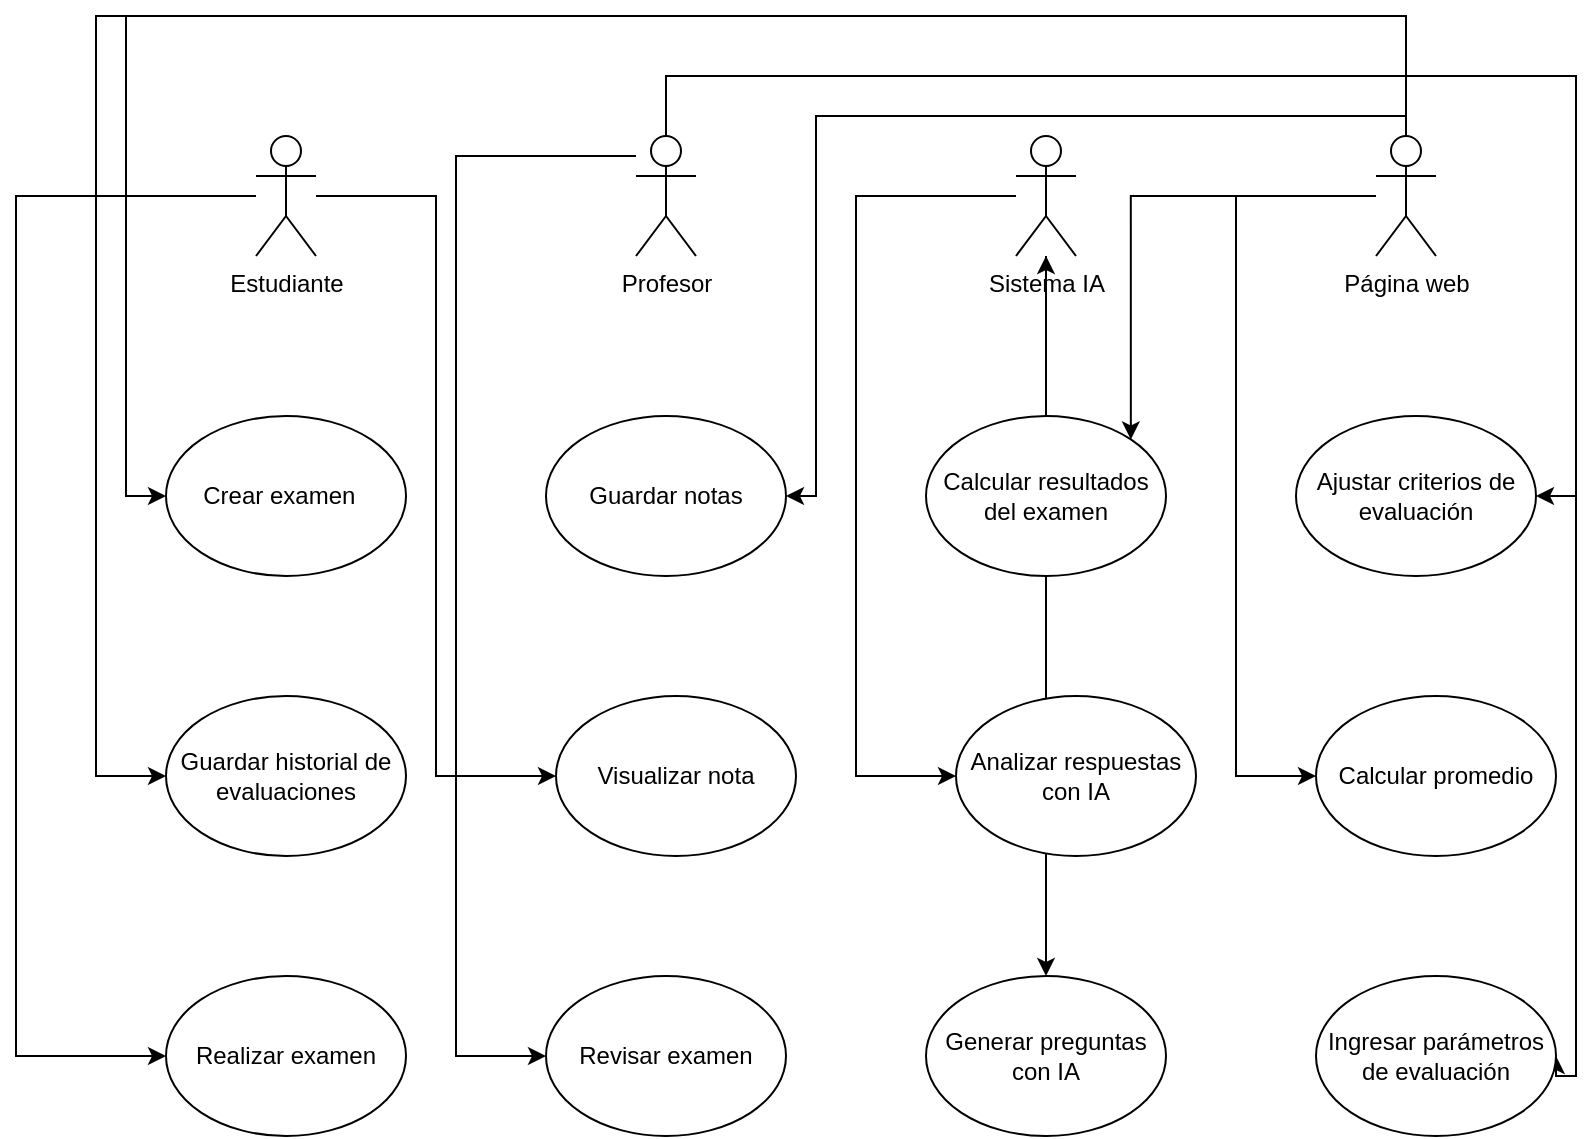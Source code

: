 <mxfile version="26.2.13">
  <diagram name="Página-1" id="vkiyXSqotUK001SRrdO8">
    <mxGraphModel dx="1863" dy="570" grid="1" gridSize="10" guides="1" tooltips="1" connect="1" arrows="1" fold="1" page="1" pageScale="1" pageWidth="827" pageHeight="1169" math="0" shadow="0">
      <root>
        <mxCell id="0" />
        <mxCell id="1" parent="0" />
        <mxCell id="fIKLDwscIjLGTmXY1k3A-29" style="edgeStyle=orthogonalEdgeStyle;rounded=0;orthogonalLoop=1;jettySize=auto;html=1;entryX=0;entryY=0.5;entryDx=0;entryDy=0;" edge="1" parent="1" source="fIKLDwscIjLGTmXY1k3A-1" target="fIKLDwscIjLGTmXY1k3A-18">
          <mxGeometry relative="1" as="geometry" />
        </mxCell>
        <mxCell id="fIKLDwscIjLGTmXY1k3A-40" style="edgeStyle=orthogonalEdgeStyle;rounded=0;orthogonalLoop=1;jettySize=auto;html=1;entryX=0;entryY=0.5;entryDx=0;entryDy=0;" edge="1" parent="1" source="fIKLDwscIjLGTmXY1k3A-1" target="fIKLDwscIjLGTmXY1k3A-39">
          <mxGeometry relative="1" as="geometry">
            <mxPoint y="620" as="targetPoint" />
            <Array as="points">
              <mxPoint x="-20" y="200" />
              <mxPoint x="-20" y="630" />
            </Array>
          </mxGeometry>
        </mxCell>
        <mxCell id="fIKLDwscIjLGTmXY1k3A-1" value="Estudiante" style="shape=umlActor;verticalLabelPosition=bottom;verticalAlign=top;html=1;outlineConnect=0;" vertex="1" parent="1">
          <mxGeometry x="100" y="170" width="30" height="60" as="geometry" />
        </mxCell>
        <mxCell id="fIKLDwscIjLGTmXY1k3A-27" style="edgeStyle=orthogonalEdgeStyle;rounded=0;orthogonalLoop=1;jettySize=auto;html=1;entryX=1;entryY=0.5;entryDx=0;entryDy=0;" edge="1" parent="1" source="fIKLDwscIjLGTmXY1k3A-4" target="fIKLDwscIjLGTmXY1k3A-16">
          <mxGeometry relative="1" as="geometry">
            <Array as="points">
              <mxPoint x="305" y="140" />
              <mxPoint x="760" y="140" />
              <mxPoint x="760" y="350" />
            </Array>
          </mxGeometry>
        </mxCell>
        <mxCell id="fIKLDwscIjLGTmXY1k3A-33" style="edgeStyle=orthogonalEdgeStyle;rounded=0;orthogonalLoop=1;jettySize=auto;html=1;" edge="1" parent="1" source="fIKLDwscIjLGTmXY1k3A-4" target="fIKLDwscIjLGTmXY1k3A-21">
          <mxGeometry relative="1" as="geometry">
            <Array as="points">
              <mxPoint x="200" y="180" />
            </Array>
          </mxGeometry>
        </mxCell>
        <mxCell id="fIKLDwscIjLGTmXY1k3A-36" style="edgeStyle=orthogonalEdgeStyle;rounded=0;orthogonalLoop=1;jettySize=auto;html=1;entryX=1;entryY=0.5;entryDx=0;entryDy=0;" edge="1" parent="1" source="fIKLDwscIjLGTmXY1k3A-4" target="fIKLDwscIjLGTmXY1k3A-35">
          <mxGeometry relative="1" as="geometry">
            <Array as="points">
              <mxPoint x="305" y="140" />
              <mxPoint x="760" y="140" />
              <mxPoint x="760" y="640" />
            </Array>
          </mxGeometry>
        </mxCell>
        <mxCell id="fIKLDwscIjLGTmXY1k3A-4" value="Profesor" style="shape=umlActor;verticalLabelPosition=bottom;verticalAlign=top;html=1;outlineConnect=0;" vertex="1" parent="1">
          <mxGeometry x="290" y="170" width="30" height="60" as="geometry" />
        </mxCell>
        <mxCell id="fIKLDwscIjLGTmXY1k3A-30" style="edgeStyle=orthogonalEdgeStyle;rounded=0;orthogonalLoop=1;jettySize=auto;html=1;entryX=0;entryY=0.5;entryDx=0;entryDy=0;" edge="1" parent="1" source="fIKLDwscIjLGTmXY1k3A-10" target="fIKLDwscIjLGTmXY1k3A-19">
          <mxGeometry relative="1" as="geometry">
            <Array as="points">
              <mxPoint x="400" y="200" />
              <mxPoint x="400" y="490" />
            </Array>
          </mxGeometry>
        </mxCell>
        <mxCell id="fIKLDwscIjLGTmXY1k3A-34" style="edgeStyle=orthogonalEdgeStyle;rounded=0;orthogonalLoop=1;jettySize=auto;html=1;entryX=0.5;entryY=0;entryDx=0;entryDy=0;" edge="1" parent="1" source="fIKLDwscIjLGTmXY1k3A-10" target="fIKLDwscIjLGTmXY1k3A-22">
          <mxGeometry relative="1" as="geometry" />
        </mxCell>
        <mxCell id="fIKLDwscIjLGTmXY1k3A-10" value="Sistema IA" style="shape=umlActor;verticalLabelPosition=bottom;verticalAlign=top;html=1;outlineConnect=0;" vertex="1" parent="1">
          <mxGeometry x="480" y="170" width="30" height="60" as="geometry" />
        </mxCell>
        <mxCell id="fIKLDwscIjLGTmXY1k3A-24" style="edgeStyle=orthogonalEdgeStyle;rounded=0;orthogonalLoop=1;jettySize=auto;html=1;entryX=0;entryY=0.5;entryDx=0;entryDy=0;" edge="1" parent="1" source="fIKLDwscIjLGTmXY1k3A-11" target="fIKLDwscIjLGTmXY1k3A-13">
          <mxGeometry relative="1" as="geometry">
            <Array as="points">
              <mxPoint x="675" y="110" />
              <mxPoint x="35" y="110" />
              <mxPoint x="35" y="350" />
            </Array>
          </mxGeometry>
        </mxCell>
        <mxCell id="fIKLDwscIjLGTmXY1k3A-25" style="edgeStyle=orthogonalEdgeStyle;rounded=0;orthogonalLoop=1;jettySize=auto;html=1;entryX=1;entryY=0.5;entryDx=0;entryDy=0;" edge="1" parent="1" source="fIKLDwscIjLGTmXY1k3A-11" target="fIKLDwscIjLGTmXY1k3A-14">
          <mxGeometry relative="1" as="geometry">
            <Array as="points">
              <mxPoint x="675" y="160" />
              <mxPoint x="380" y="160" />
              <mxPoint x="380" y="350" />
            </Array>
          </mxGeometry>
        </mxCell>
        <mxCell id="fIKLDwscIjLGTmXY1k3A-26" style="edgeStyle=orthogonalEdgeStyle;rounded=0;orthogonalLoop=1;jettySize=auto;html=1;entryX=1;entryY=0;entryDx=0;entryDy=0;" edge="1" parent="1" source="fIKLDwscIjLGTmXY1k3A-11" target="fIKLDwscIjLGTmXY1k3A-15">
          <mxGeometry relative="1" as="geometry" />
        </mxCell>
        <mxCell id="fIKLDwscIjLGTmXY1k3A-28" style="edgeStyle=orthogonalEdgeStyle;rounded=0;orthogonalLoop=1;jettySize=auto;html=1;entryX=0;entryY=0.5;entryDx=0;entryDy=0;" edge="1" parent="1" source="fIKLDwscIjLGTmXY1k3A-11" target="fIKLDwscIjLGTmXY1k3A-17">
          <mxGeometry relative="1" as="geometry">
            <Array as="points">
              <mxPoint x="675" y="110" />
              <mxPoint x="20" y="110" />
              <mxPoint x="20" y="490" />
            </Array>
          </mxGeometry>
        </mxCell>
        <mxCell id="fIKLDwscIjLGTmXY1k3A-31" style="edgeStyle=orthogonalEdgeStyle;rounded=0;orthogonalLoop=1;jettySize=auto;html=1;entryX=0;entryY=0.5;entryDx=0;entryDy=0;" edge="1" parent="1" source="fIKLDwscIjLGTmXY1k3A-11" target="fIKLDwscIjLGTmXY1k3A-20">
          <mxGeometry relative="1" as="geometry">
            <mxPoint x="690" y="440" as="targetPoint" />
            <Array as="points">
              <mxPoint x="590" y="200" />
              <mxPoint x="590" y="490" />
            </Array>
          </mxGeometry>
        </mxCell>
        <mxCell id="fIKLDwscIjLGTmXY1k3A-11" value="Página web" style="shape=umlActor;verticalLabelPosition=bottom;verticalAlign=top;html=1;outlineConnect=0;" vertex="1" parent="1">
          <mxGeometry x="660" y="170" width="30" height="60" as="geometry" />
        </mxCell>
        <mxCell id="fIKLDwscIjLGTmXY1k3A-13" value="Crear examen&amp;nbsp;&amp;nbsp;" style="ellipse;whiteSpace=wrap;html=1;" vertex="1" parent="1">
          <mxGeometry x="55" y="310" width="120" height="80" as="geometry" />
        </mxCell>
        <mxCell id="fIKLDwscIjLGTmXY1k3A-14" value="Guardar notas" style="ellipse;whiteSpace=wrap;html=1;" vertex="1" parent="1">
          <mxGeometry x="245" y="310" width="120" height="80" as="geometry" />
        </mxCell>
        <mxCell id="fIKLDwscIjLGTmXY1k3A-38" value="" style="edgeStyle=orthogonalEdgeStyle;rounded=0;orthogonalLoop=1;jettySize=auto;html=1;" edge="1" parent="1" source="fIKLDwscIjLGTmXY1k3A-15" target="fIKLDwscIjLGTmXY1k3A-10">
          <mxGeometry relative="1" as="geometry" />
        </mxCell>
        <mxCell id="fIKLDwscIjLGTmXY1k3A-15" value="Calcular resultados del examen" style="ellipse;whiteSpace=wrap;html=1;" vertex="1" parent="1">
          <mxGeometry x="435" y="310" width="120" height="80" as="geometry" />
        </mxCell>
        <mxCell id="fIKLDwscIjLGTmXY1k3A-16" value="Ajustar criterios de evaluación" style="ellipse;whiteSpace=wrap;html=1;" vertex="1" parent="1">
          <mxGeometry x="620" y="310" width="120" height="80" as="geometry" />
        </mxCell>
        <mxCell id="fIKLDwscIjLGTmXY1k3A-17" value="Guardar historial de evaluaciones" style="ellipse;whiteSpace=wrap;html=1;" vertex="1" parent="1">
          <mxGeometry x="55" y="450" width="120" height="80" as="geometry" />
        </mxCell>
        <mxCell id="fIKLDwscIjLGTmXY1k3A-18" value="Visualizar nota" style="ellipse;whiteSpace=wrap;html=1;" vertex="1" parent="1">
          <mxGeometry x="250" y="450" width="120" height="80" as="geometry" />
        </mxCell>
        <mxCell id="fIKLDwscIjLGTmXY1k3A-19" value="Analizar respuestas con IA" style="ellipse;whiteSpace=wrap;html=1;" vertex="1" parent="1">
          <mxGeometry x="450" y="450" width="120" height="80" as="geometry" />
        </mxCell>
        <mxCell id="fIKLDwscIjLGTmXY1k3A-20" value="Calcular promedio" style="ellipse;whiteSpace=wrap;html=1;" vertex="1" parent="1">
          <mxGeometry x="630" y="450" width="120" height="80" as="geometry" />
        </mxCell>
        <mxCell id="fIKLDwscIjLGTmXY1k3A-21" value="Revisar examen" style="ellipse;whiteSpace=wrap;html=1;" vertex="1" parent="1">
          <mxGeometry x="245" y="590" width="120" height="80" as="geometry" />
        </mxCell>
        <mxCell id="fIKLDwscIjLGTmXY1k3A-22" value="Generar preguntas con IA" style="ellipse;whiteSpace=wrap;html=1;" vertex="1" parent="1">
          <mxGeometry x="435" y="590" width="120" height="80" as="geometry" />
        </mxCell>
        <mxCell id="fIKLDwscIjLGTmXY1k3A-35" value="Ingresar parámetros de evaluación" style="ellipse;whiteSpace=wrap;html=1;" vertex="1" parent="1">
          <mxGeometry x="630" y="590" width="120" height="80" as="geometry" />
        </mxCell>
        <mxCell id="fIKLDwscIjLGTmXY1k3A-39" value="Realizar examen" style="ellipse;whiteSpace=wrap;html=1;" vertex="1" parent="1">
          <mxGeometry x="55" y="590" width="120" height="80" as="geometry" />
        </mxCell>
      </root>
    </mxGraphModel>
  </diagram>
</mxfile>
